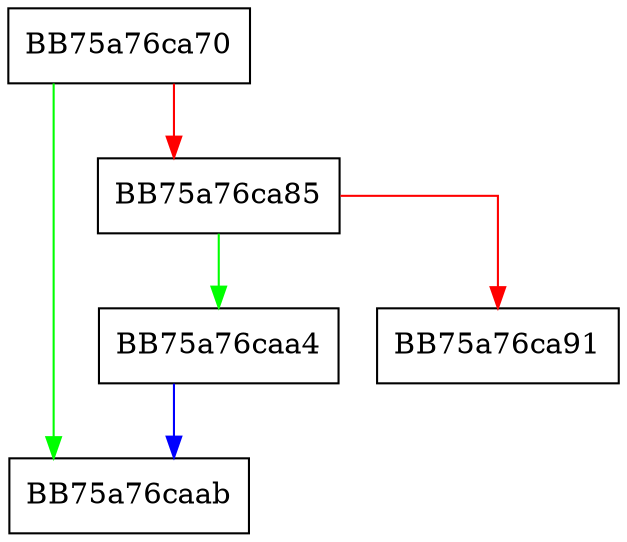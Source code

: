digraph WrapperCertDeleteCertificateFromStore {
  node [shape="box"];
  graph [splines=ortho];
  BB75a76ca70 -> BB75a76caab [color="green"];
  BB75a76ca70 -> BB75a76ca85 [color="red"];
  BB75a76ca85 -> BB75a76caa4 [color="green"];
  BB75a76ca85 -> BB75a76ca91 [color="red"];
  BB75a76caa4 -> BB75a76caab [color="blue"];
}